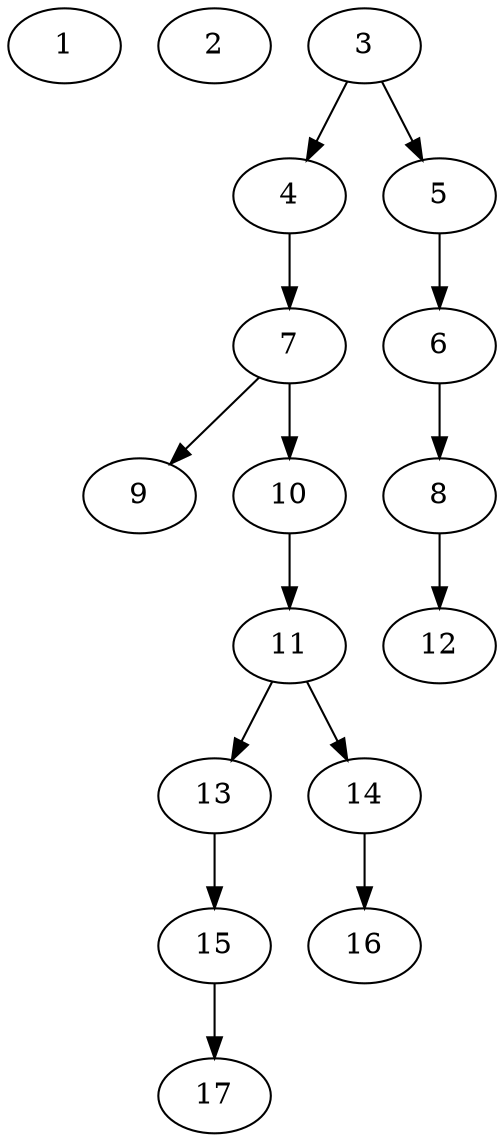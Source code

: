 // DAG (tier=1-easy, mode=compute, n=17, ccr=0.290, fat=0.424, density=0.251, regular=0.637, jump=0.062, mindata=262144, maxdata=2097152)
// DAG automatically generated by daggen at Sun Aug 24 16:33:32 2025
// /home/ermia/Project/Environments/daggen/bin/daggen --dot --ccr 0.290 --fat 0.424 --regular 0.637 --density 0.251 --jump 0.062 --mindata 262144 --maxdata 2097152 -n 17 
digraph G {
  1 [size="34092034385801512", alpha="0.10", expect_size="17046017192900756"]
  2 [size="48013665629314176", alpha="0.07", expect_size="24006832814657088"]
  3 [size="81437570291002", alpha="0.14", expect_size="40718785145501"]
  3 -> 4 [size ="1348896555008"]
  3 -> 5 [size ="1348896555008"]
  4 [size="179619989421031424", alpha="0.02", expect_size="89809994710515712"]
  4 -> 7 [size ="2546789777408"]
  5 [size="15640467903159248", alpha="0.20", expect_size="7820233951579624"]
  5 -> 6 [size ="9478866993152"]
  6 [size="476950692603363328", alpha="0.03", expect_size="238475346301681664"]
  6 -> 8 [size ="4883587530752"]
  7 [size="130161289030538", alpha="0.07", expect_size="65080644515269"]
  7 -> 9 [size ="2113962770432"]
  7 -> 10 [size ="2113962770432"]
  8 [size="243211298245973", alpha="0.11", expect_size="121605649122986"]
  8 -> 12 [size ="607008063488"]
  9 [size="24555278342394", alpha="0.19", expect_size="12277639171197"]
  10 [size="363172751629630", alpha="0.19", expect_size="181586375814815"]
  10 -> 11 [size ="28865409843200"]
  11 [size="22512377097818", alpha="0.04", expect_size="11256188548909"]
  11 -> 13 [size ="686154579968"]
  11 -> 14 [size ="686154579968"]
  12 [size="745934784946847", alpha="0.04", expect_size="372967392473423"]
  13 [size="23039242783170", alpha="0.08", expect_size="11519621391585"]
  13 -> 15 [size ="1572771725312"]
  14 [size="5321977325682688000", alpha="0.19", expect_size="2660988662841344000"]
  14 -> 16 [size ="24385893171200"]
  15 [size="8564190549437841408", alpha="0.20", expect_size="4282095274718920704"]
  15 -> 17 [size ="33487356690432"]
  16 [size="9602085635923058", alpha="0.08", expect_size="4801042817961529"]
  17 [size="5666255886880866304", alpha="0.14", expect_size="2833127943440433152"]
}